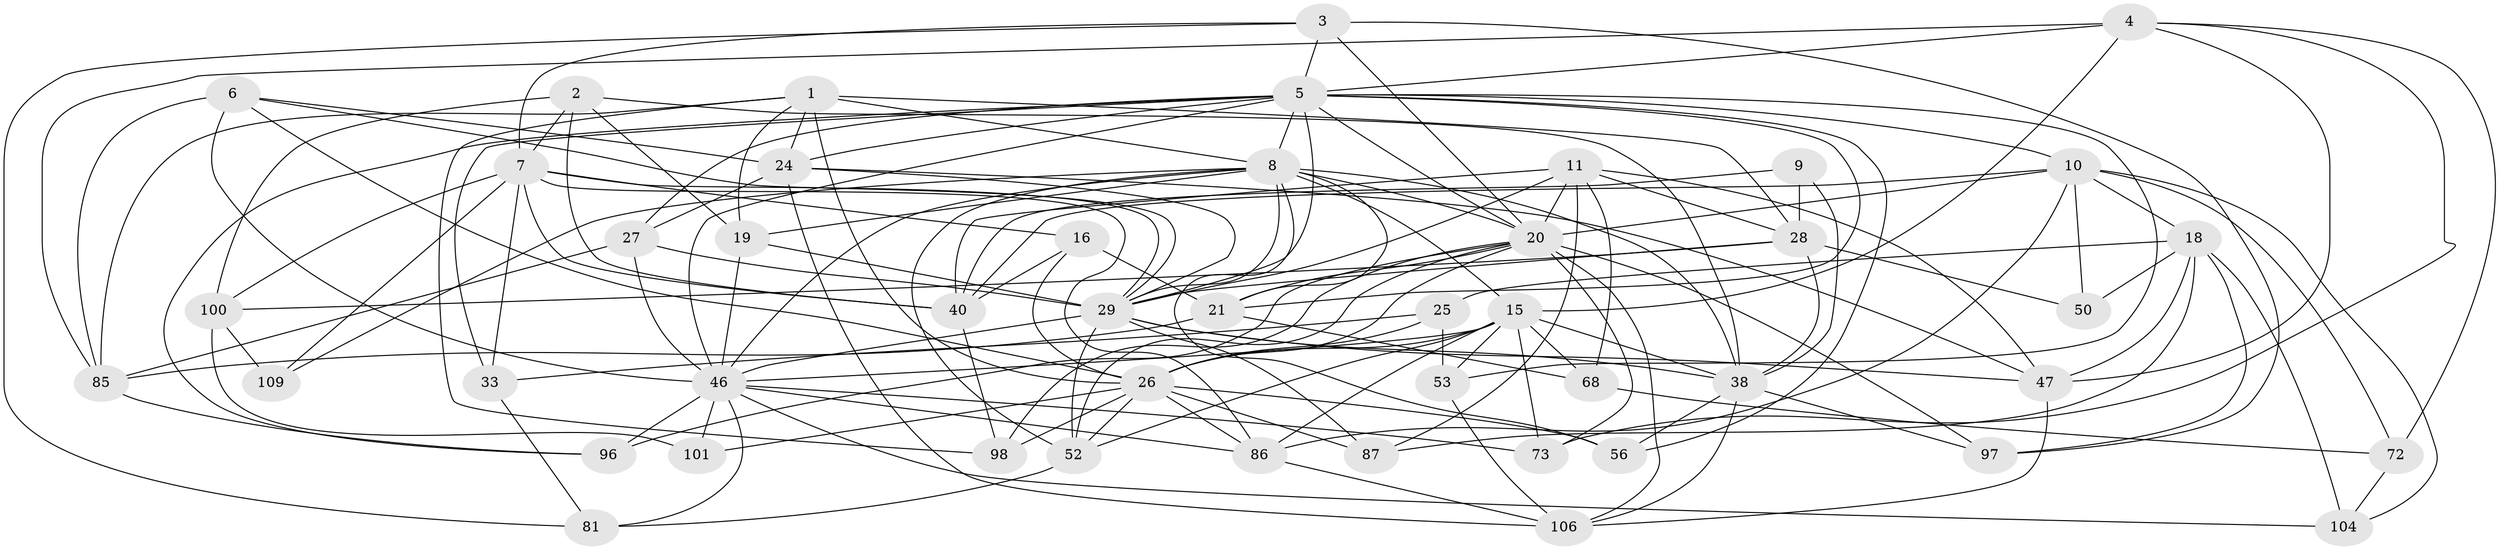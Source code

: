 // original degree distribution, {4: 1.0}
// Generated by graph-tools (version 1.1) at 2025/20/03/04/25 18:20:40]
// undirected, 47 vertices, 148 edges
graph export_dot {
graph [start="1"]
  node [color=gray90,style=filled];
  1 [super="+105+70"];
  2 [super="+80"];
  3 [super="+79"];
  4 [super="+37"];
  5 [super="+44+22+99"];
  6 [super="+93"];
  7 [super="+65+30+13"];
  8 [super="+12+43"];
  9;
  10 [super="+17"];
  11 [super="+60+58"];
  15 [super="+90+39"];
  16;
  18 [super="+45+41"];
  19 [super="+110"];
  20 [super="+84+23+91"];
  21 [super="+78"];
  24 [super="+32+108"];
  25;
  26 [super="+116+59+34"];
  27 [super="+115"];
  28 [super="+63+36"];
  29 [super="+57+31"];
  33;
  38 [super="+107+66+76"];
  40 [super="+77+103"];
  46 [super="+112+55+48"];
  47 [super="+62"];
  50;
  52 [super="+71"];
  53;
  56;
  68;
  72;
  73;
  81;
  85 [super="+94"];
  86 [super="+102"];
  87;
  96;
  97;
  98;
  100 [super="+111"];
  101;
  104;
  106 [super="+117"];
  109;
  1 -- 98;
  1 -- 26 [weight=2];
  1 -- 28;
  1 -- 85;
  1 -- 19;
  1 -- 24;
  1 -- 8;
  2 -- 7 [weight=2];
  2 -- 38;
  2 -- 100;
  2 -- 19;
  2 -- 40;
  3 -- 7;
  3 -- 97;
  3 -- 81;
  3 -- 20 [weight=2];
  3 -- 5;
  4 -- 72;
  4 -- 73;
  4 -- 15;
  4 -- 85;
  4 -- 47;
  4 -- 5;
  5 -- 20;
  5 -- 27;
  5 -- 46;
  5 -- 96;
  5 -- 33;
  5 -- 8 [weight=3];
  5 -- 10;
  5 -- 21;
  5 -- 53;
  5 -- 24;
  5 -- 56;
  5 -- 29;
  6 -- 85;
  6 -- 26 [weight=2];
  6 -- 24;
  6 -- 46;
  6 -- 29;
  7 -- 16;
  7 -- 86;
  7 -- 40;
  7 -- 33;
  7 -- 100;
  7 -- 109;
  7 -- 29;
  8 -- 56;
  8 -- 15;
  8 -- 38;
  8 -- 109;
  8 -- 19;
  8 -- 52;
  8 -- 21;
  8 -- 46;
  8 -- 20;
  8 -- 29;
  9 -- 38;
  9 -- 28 [weight=2];
  9 -- 40;
  10 -- 50;
  10 -- 20;
  10 -- 104;
  10 -- 72;
  10 -- 86;
  10 -- 40;
  10 -- 18;
  11 -- 47;
  11 -- 68;
  11 -- 87;
  11 -- 28;
  11 -- 40 [weight=2];
  11 -- 20;
  11 -- 29;
  15 -- 52;
  15 -- 46;
  15 -- 68;
  15 -- 86;
  15 -- 53;
  15 -- 73;
  15 -- 26;
  15 -- 38;
  16 -- 21;
  16 -- 26;
  16 -- 40;
  18 -- 50 [weight=2];
  18 -- 47;
  18 -- 25;
  18 -- 87;
  18 -- 104;
  18 -- 97;
  19 -- 46;
  19 -- 29 [weight=2];
  20 -- 96;
  20 -- 97;
  20 -- 98;
  20 -- 106;
  20 -- 52;
  20 -- 26;
  20 -- 73;
  20 -- 21;
  21 -- 68;
  21 -- 85;
  24 -- 106;
  24 -- 27 [weight=2];
  24 -- 47;
  24 -- 29;
  25 -- 53;
  25 -- 33;
  25 -- 26;
  26 -- 98;
  26 -- 101;
  26 -- 86;
  26 -- 87;
  26 -- 56;
  26 -- 52;
  27 -- 85;
  27 -- 29;
  27 -- 46;
  28 -- 100;
  28 -- 50;
  28 -- 38;
  28 -- 29;
  29 -- 87;
  29 -- 47;
  29 -- 38 [weight=2];
  29 -- 46;
  29 -- 52;
  33 -- 81;
  38 -- 56;
  38 -- 97;
  38 -- 106;
  40 -- 98;
  46 -- 86;
  46 -- 81;
  46 -- 101 [weight=2];
  46 -- 73;
  46 -- 96;
  46 -- 104;
  47 -- 106;
  52 -- 81;
  53 -- 106;
  68 -- 72;
  72 -- 104;
  85 -- 96;
  86 -- 106;
  100 -- 101;
  100 -- 109 [weight=2];
}

